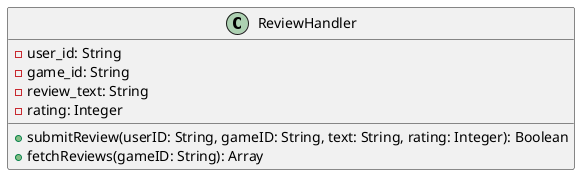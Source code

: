 @startuml ReviewHandler
class ReviewHandler {
  - user_id: String
  - game_id: String
  - review_text: String
  - rating: Integer
  + submitReview(userID: String, gameID: String, text: String, rating: Integer): Boolean
  + fetchReviews(gameID: String): Array
}
@enduml
